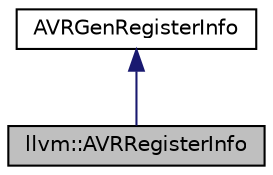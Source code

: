 digraph "llvm::AVRRegisterInfo"
{
 // LATEX_PDF_SIZE
  bgcolor="transparent";
  edge [fontname="Helvetica",fontsize="10",labelfontname="Helvetica",labelfontsize="10"];
  node [fontname="Helvetica",fontsize="10",shape=record];
  Node1 [label="llvm::AVRRegisterInfo",height=0.2,width=0.4,color="black", fillcolor="grey75", style="filled", fontcolor="black",tooltip="Utilities relating to AVR registers."];
  Node2 -> Node1 [dir="back",color="midnightblue",fontsize="10",style="solid",fontname="Helvetica"];
  Node2 [label="AVRGenRegisterInfo",height=0.2,width=0.4,color="black",URL="$classAVRGenRegisterInfo.html",tooltip=" "];
}
